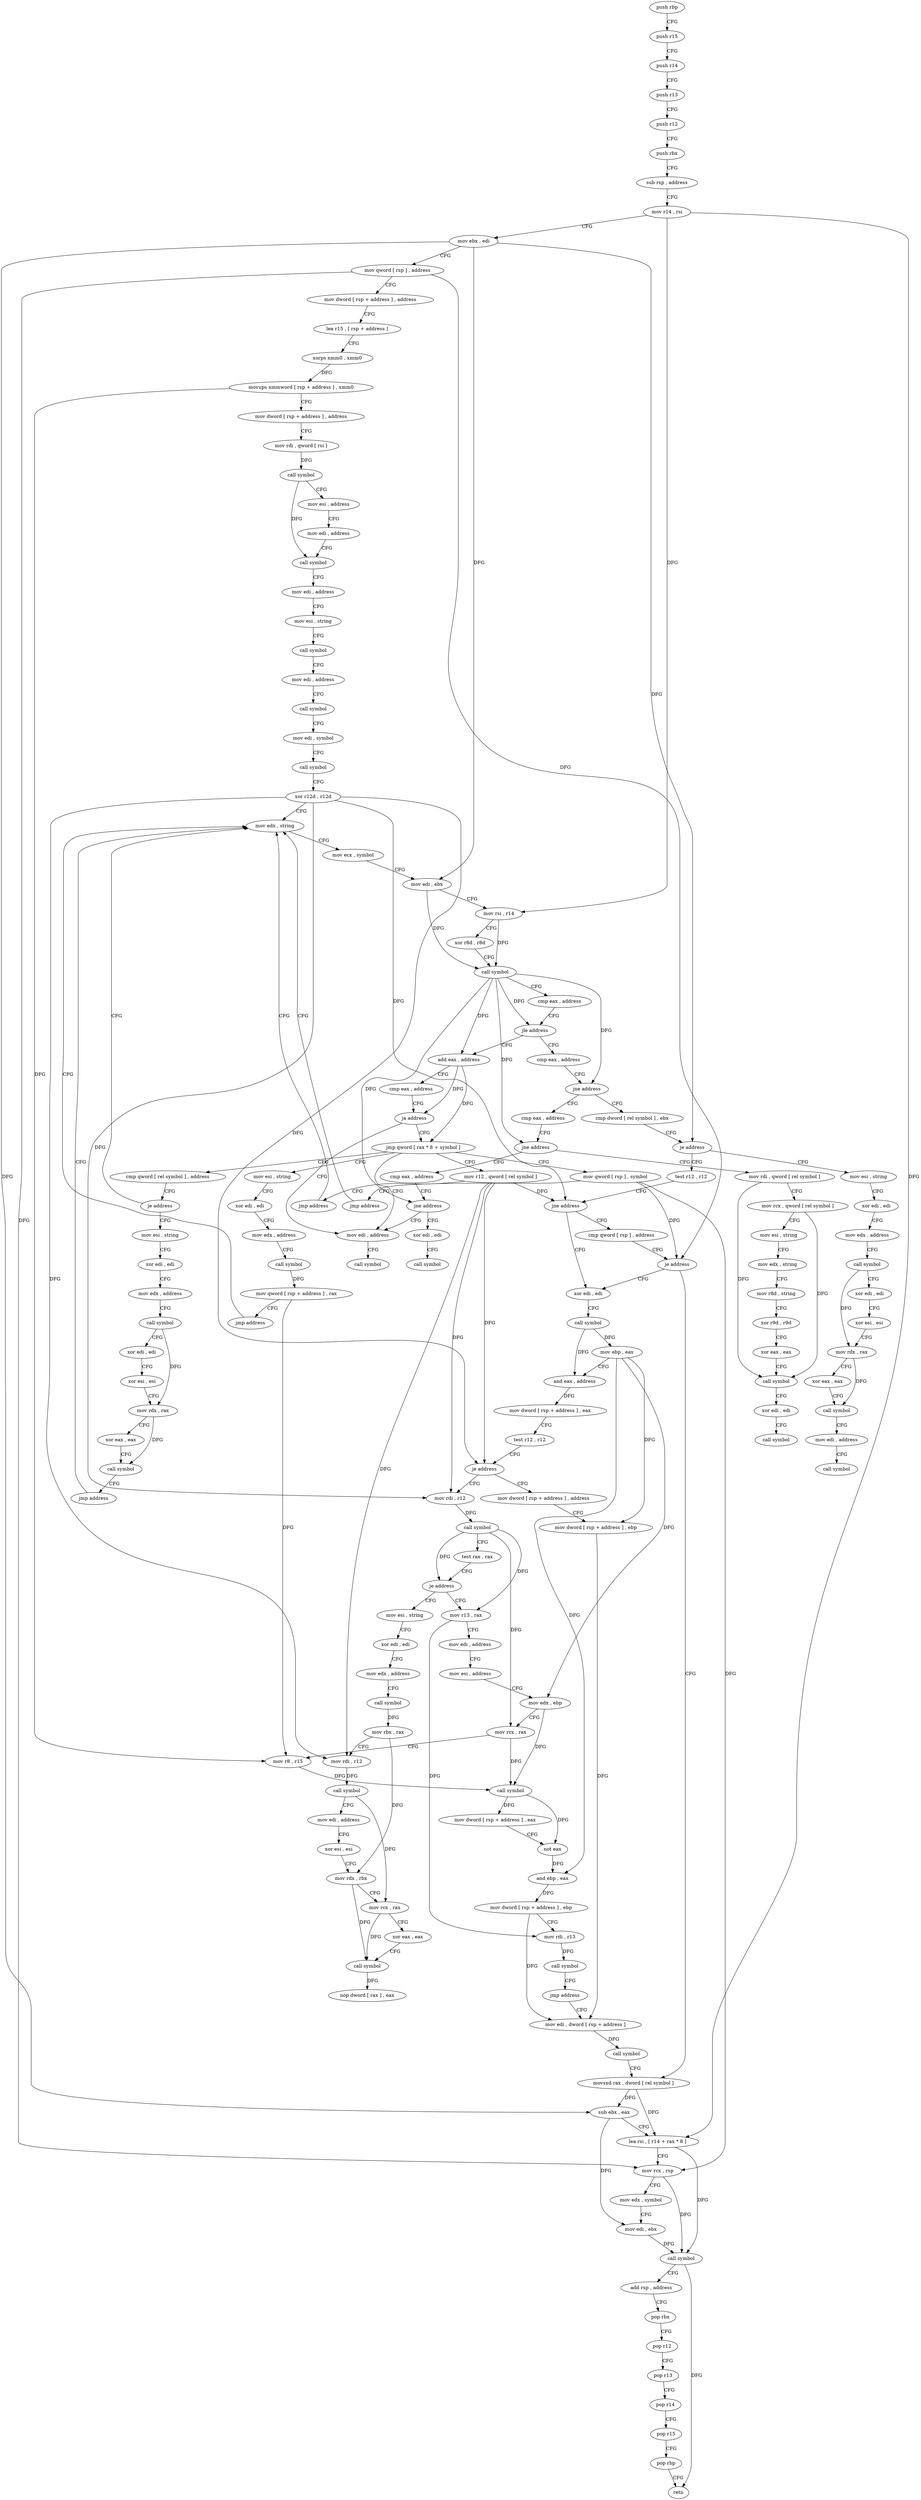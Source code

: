 digraph "func" {
"4201680" [label = "push rbp" ]
"4201681" [label = "push r15" ]
"4201683" [label = "push r14" ]
"4201685" [label = "push r13" ]
"4201687" [label = "push r12" ]
"4201689" [label = "push rbx" ]
"4201690" [label = "sub rsp , address" ]
"4201694" [label = "mov r14 , rsi" ]
"4201697" [label = "mov ebx , edi" ]
"4201699" [label = "mov qword [ rsp ] , address" ]
"4201707" [label = "mov dword [ rsp + address ] , address" ]
"4201715" [label = "lea r15 , [ rsp + address ]" ]
"4201720" [label = "xorps xmm0 , xmm0" ]
"4201723" [label = "movups xmmword [ rsp + address ] , xmm0" ]
"4201728" [label = "mov dword [ rsp + address ] , address" ]
"4201736" [label = "mov rdi , qword [ rsi ]" ]
"4201739" [label = "call symbol" ]
"4201744" [label = "mov esi , address" ]
"4201749" [label = "mov edi , address" ]
"4201754" [label = "call symbol" ]
"4201759" [label = "mov edi , address" ]
"4201764" [label = "mov esi , string" ]
"4201769" [label = "call symbol" ]
"4201774" [label = "mov edi , address" ]
"4201779" [label = "call symbol" ]
"4201784" [label = "mov edi , symbol" ]
"4201789" [label = "call symbol" ]
"4201794" [label = "xor r12d , r12d" ]
"4201797" [label = "mov edx , string" ]
"4201933" [label = "cmp eax , address" ]
"4201936" [label = "jne address" ]
"4202118" [label = "cmp eax , address" ]
"4201942" [label = "cmp dword [ rel symbol ] , ebx" ]
"4201825" [label = "add eax , address" ]
"4201828" [label = "cmp eax , address" ]
"4201831" [label = "ja address" ]
"4202186" [label = "mov edi , address" ]
"4201837" [label = "jmp qword [ rax * 8 + symbol ]" ]
"4202123" [label = "jne address" ]
"4202172" [label = "cmp eax , address" ]
"4202125" [label = "mov rdi , qword [ rel symbol ]" ]
"4201948" [label = "je address" ]
"4202196" [label = "mov esi , string" ]
"4201954" [label = "test r12 , r12" ]
"4202191" [label = "call symbol" ]
"4201844" [label = "cmp qword [ rel symbol ] , address" ]
"4201887" [label = "mov esi , string" ]
"4201911" [label = "mov r12 , qword [ rel symbol ]" ]
"4201920" [label = "mov qword [ rsp ] , symbol" ]
"4202177" [label = "jne address" ]
"4202179" [label = "xor edi , edi" ]
"4202132" [label = "mov rcx , qword [ rel symbol ]" ]
"4202139" [label = "mov esi , string" ]
"4202144" [label = "mov edx , string" ]
"4202149" [label = "mov r8d , string" ]
"4202155" [label = "xor r9d , r9d" ]
"4202158" [label = "xor eax , eax" ]
"4202160" [label = "call symbol" ]
"4202165" [label = "xor edi , edi" ]
"4202167" [label = "call symbol" ]
"4202201" [label = "xor edi , edi" ]
"4202203" [label = "mov edx , address" ]
"4202208" [label = "call symbol" ]
"4202213" [label = "xor edi , edi" ]
"4202215" [label = "xor esi , esi" ]
"4202217" [label = "mov rdx , rax" ]
"4202220" [label = "xor eax , eax" ]
"4202222" [label = "call symbol" ]
"4202227" [label = "mov edi , address" ]
"4202232" [label = "call symbol" ]
"4201957" [label = "jne address" ]
"4201966" [label = "xor edi , edi" ]
"4201959" [label = "cmp qword [ rsp ] , address" ]
"4201852" [label = "je address" ]
"4201854" [label = "mov esi , string" ]
"4201892" [label = "xor edi , edi" ]
"4201894" [label = "mov edx , address" ]
"4201899" [label = "call symbol" ]
"4201904" [label = "mov qword [ rsp + address ] , rax" ]
"4201909" [label = "jmp address" ]
"4201918" [label = "jmp address" ]
"4201928" [label = "jmp address" ]
"4202181" [label = "call symbol" ]
"4201968" [label = "call symbol" ]
"4201973" [label = "mov ebp , eax" ]
"4201975" [label = "and eax , address" ]
"4201980" [label = "mov dword [ rsp + address ] , eax" ]
"4201984" [label = "test r12 , r12" ]
"4201987" [label = "je address" ]
"4202054" [label = "mov dword [ rsp + address ] , address" ]
"4201989" [label = "mov rdi , r12" ]
"4201964" [label = "je address" ]
"4202075" [label = "movsxd rax , dword [ rel symbol ]" ]
"4201802" [label = "mov ecx , symbol" ]
"4201807" [label = "mov edi , ebx" ]
"4201809" [label = "mov rsi , r14" ]
"4201812" [label = "xor r8d , r8d" ]
"4201815" [label = "call symbol" ]
"4201820" [label = "cmp eax , address" ]
"4201823" [label = "jle address" ]
"4201859" [label = "xor edi , edi" ]
"4201861" [label = "mov edx , address" ]
"4201866" [label = "call symbol" ]
"4201871" [label = "xor edi , edi" ]
"4201873" [label = "xor esi , esi" ]
"4201875" [label = "mov rdx , rax" ]
"4201878" [label = "xor eax , eax" ]
"4201880" [label = "call symbol" ]
"4201885" [label = "jmp address" ]
"4202062" [label = "mov dword [ rsp + address ] , ebp" ]
"4202066" [label = "mov edi , dword [ rsp + address ]" ]
"4201992" [label = "call symbol" ]
"4201997" [label = "test rax , rax" ]
"4202000" [label = "je address" ]
"4202237" [label = "mov esi , string" ]
"4202006" [label = "mov r13 , rax" ]
"4202082" [label = "sub ebx , eax" ]
"4202084" [label = "lea rsi , [ r14 + rax * 8 ]" ]
"4202088" [label = "mov rcx , rsp" ]
"4202091" [label = "mov edx , symbol" ]
"4202096" [label = "mov edi , ebx" ]
"4202098" [label = "call symbol" ]
"4202103" [label = "add rsp , address" ]
"4202107" [label = "pop rbx" ]
"4202108" [label = "pop r12" ]
"4202110" [label = "pop r13" ]
"4202112" [label = "pop r14" ]
"4202114" [label = "pop r15" ]
"4202116" [label = "pop rbp" ]
"4202117" [label = "retn" ]
"4202242" [label = "xor edi , edi" ]
"4202244" [label = "mov edx , address" ]
"4202249" [label = "call symbol" ]
"4202254" [label = "mov rbx , rax" ]
"4202257" [label = "mov rdi , r12" ]
"4202260" [label = "call symbol" ]
"4202265" [label = "mov edi , address" ]
"4202270" [label = "xor esi , esi" ]
"4202272" [label = "mov rdx , rbx" ]
"4202275" [label = "mov rcx , rax" ]
"4202278" [label = "xor eax , eax" ]
"4202280" [label = "call symbol" ]
"4202285" [label = "nop dword [ rax ] , eax" ]
"4202009" [label = "mov edi , address" ]
"4202014" [label = "mov esi , address" ]
"4202019" [label = "mov edx , ebp" ]
"4202021" [label = "mov rcx , rax" ]
"4202024" [label = "mov r8 , r15" ]
"4202027" [label = "call symbol" ]
"4202032" [label = "mov dword [ rsp + address ] , eax" ]
"4202036" [label = "not eax" ]
"4202038" [label = "and ebp , eax" ]
"4202040" [label = "mov dword [ rsp + address ] , ebp" ]
"4202044" [label = "mov rdi , r13" ]
"4202047" [label = "call symbol" ]
"4202052" [label = "jmp address" ]
"4202070" [label = "call symbol" ]
"4201680" -> "4201681" [ label = "CFG" ]
"4201681" -> "4201683" [ label = "CFG" ]
"4201683" -> "4201685" [ label = "CFG" ]
"4201685" -> "4201687" [ label = "CFG" ]
"4201687" -> "4201689" [ label = "CFG" ]
"4201689" -> "4201690" [ label = "CFG" ]
"4201690" -> "4201694" [ label = "CFG" ]
"4201694" -> "4201697" [ label = "CFG" ]
"4201694" -> "4201809" [ label = "DFG" ]
"4201694" -> "4202084" [ label = "DFG" ]
"4201697" -> "4201699" [ label = "CFG" ]
"4201697" -> "4201807" [ label = "DFG" ]
"4201697" -> "4201948" [ label = "DFG" ]
"4201697" -> "4202082" [ label = "DFG" ]
"4201699" -> "4201707" [ label = "CFG" ]
"4201699" -> "4201964" [ label = "DFG" ]
"4201699" -> "4202088" [ label = "DFG" ]
"4201707" -> "4201715" [ label = "CFG" ]
"4201715" -> "4201720" [ label = "CFG" ]
"4201720" -> "4201723" [ label = "DFG" ]
"4201723" -> "4201728" [ label = "CFG" ]
"4201723" -> "4202024" [ label = "DFG" ]
"4201728" -> "4201736" [ label = "CFG" ]
"4201736" -> "4201739" [ label = "DFG" ]
"4201739" -> "4201744" [ label = "CFG" ]
"4201739" -> "4201754" [ label = "DFG" ]
"4201744" -> "4201749" [ label = "CFG" ]
"4201749" -> "4201754" [ label = "CFG" ]
"4201754" -> "4201759" [ label = "CFG" ]
"4201759" -> "4201764" [ label = "CFG" ]
"4201764" -> "4201769" [ label = "CFG" ]
"4201769" -> "4201774" [ label = "CFG" ]
"4201774" -> "4201779" [ label = "CFG" ]
"4201779" -> "4201784" [ label = "CFG" ]
"4201784" -> "4201789" [ label = "CFG" ]
"4201789" -> "4201794" [ label = "CFG" ]
"4201794" -> "4201797" [ label = "CFG" ]
"4201794" -> "4201957" [ label = "DFG" ]
"4201794" -> "4201987" [ label = "DFG" ]
"4201794" -> "4201989" [ label = "DFG" ]
"4201794" -> "4202257" [ label = "DFG" ]
"4201797" -> "4201802" [ label = "CFG" ]
"4201933" -> "4201936" [ label = "CFG" ]
"4201936" -> "4202118" [ label = "CFG" ]
"4201936" -> "4201942" [ label = "CFG" ]
"4202118" -> "4202123" [ label = "CFG" ]
"4201942" -> "4201948" [ label = "CFG" ]
"4201825" -> "4201828" [ label = "CFG" ]
"4201825" -> "4201831" [ label = "DFG" ]
"4201825" -> "4201837" [ label = "DFG" ]
"4201828" -> "4201831" [ label = "CFG" ]
"4201831" -> "4202186" [ label = "CFG" ]
"4201831" -> "4201837" [ label = "CFG" ]
"4202186" -> "4202191" [ label = "CFG" ]
"4201837" -> "4201844" [ label = "CFG" ]
"4201837" -> "4201887" [ label = "CFG" ]
"4201837" -> "4201911" [ label = "CFG" ]
"4201837" -> "4201920" [ label = "CFG" ]
"4201837" -> "4202186" [ label = "CFG" ]
"4202123" -> "4202172" [ label = "CFG" ]
"4202123" -> "4202125" [ label = "CFG" ]
"4202172" -> "4202177" [ label = "CFG" ]
"4202125" -> "4202132" [ label = "CFG" ]
"4202125" -> "4202160" [ label = "DFG" ]
"4201948" -> "4202196" [ label = "CFG" ]
"4201948" -> "4201954" [ label = "CFG" ]
"4202196" -> "4202201" [ label = "CFG" ]
"4201954" -> "4201957" [ label = "CFG" ]
"4201844" -> "4201852" [ label = "CFG" ]
"4201887" -> "4201892" [ label = "CFG" ]
"4201911" -> "4201918" [ label = "CFG" ]
"4201911" -> "4201957" [ label = "DFG" ]
"4201911" -> "4201987" [ label = "DFG" ]
"4201911" -> "4201989" [ label = "DFG" ]
"4201911" -> "4202257" [ label = "DFG" ]
"4201920" -> "4201928" [ label = "CFG" ]
"4201920" -> "4201964" [ label = "DFG" ]
"4201920" -> "4202088" [ label = "DFG" ]
"4202177" -> "4202186" [ label = "CFG" ]
"4202177" -> "4202179" [ label = "CFG" ]
"4202179" -> "4202181" [ label = "CFG" ]
"4202132" -> "4202139" [ label = "CFG" ]
"4202132" -> "4202160" [ label = "DFG" ]
"4202139" -> "4202144" [ label = "CFG" ]
"4202144" -> "4202149" [ label = "CFG" ]
"4202149" -> "4202155" [ label = "CFG" ]
"4202155" -> "4202158" [ label = "CFG" ]
"4202158" -> "4202160" [ label = "CFG" ]
"4202160" -> "4202165" [ label = "CFG" ]
"4202165" -> "4202167" [ label = "CFG" ]
"4202201" -> "4202203" [ label = "CFG" ]
"4202203" -> "4202208" [ label = "CFG" ]
"4202208" -> "4202213" [ label = "CFG" ]
"4202208" -> "4202217" [ label = "DFG" ]
"4202213" -> "4202215" [ label = "CFG" ]
"4202215" -> "4202217" [ label = "CFG" ]
"4202217" -> "4202220" [ label = "CFG" ]
"4202217" -> "4202222" [ label = "DFG" ]
"4202220" -> "4202222" [ label = "CFG" ]
"4202222" -> "4202227" [ label = "CFG" ]
"4202227" -> "4202232" [ label = "CFG" ]
"4201957" -> "4201966" [ label = "CFG" ]
"4201957" -> "4201959" [ label = "CFG" ]
"4201966" -> "4201968" [ label = "CFG" ]
"4201959" -> "4201964" [ label = "CFG" ]
"4201852" -> "4201797" [ label = "CFG" ]
"4201852" -> "4201854" [ label = "CFG" ]
"4201854" -> "4201859" [ label = "CFG" ]
"4201892" -> "4201894" [ label = "CFG" ]
"4201894" -> "4201899" [ label = "CFG" ]
"4201899" -> "4201904" [ label = "DFG" ]
"4201904" -> "4201909" [ label = "CFG" ]
"4201904" -> "4202024" [ label = "DFG" ]
"4201909" -> "4201797" [ label = "CFG" ]
"4201918" -> "4201797" [ label = "CFG" ]
"4201928" -> "4201797" [ label = "CFG" ]
"4201968" -> "4201973" [ label = "DFG" ]
"4201968" -> "4201975" [ label = "DFG" ]
"4201973" -> "4201975" [ label = "CFG" ]
"4201973" -> "4202062" [ label = "DFG" ]
"4201973" -> "4202019" [ label = "DFG" ]
"4201973" -> "4202038" [ label = "DFG" ]
"4201975" -> "4201980" [ label = "DFG" ]
"4201980" -> "4201984" [ label = "CFG" ]
"4201984" -> "4201987" [ label = "CFG" ]
"4201987" -> "4202054" [ label = "CFG" ]
"4201987" -> "4201989" [ label = "CFG" ]
"4202054" -> "4202062" [ label = "CFG" ]
"4201989" -> "4201992" [ label = "DFG" ]
"4201964" -> "4202075" [ label = "CFG" ]
"4201964" -> "4201966" [ label = "CFG" ]
"4202075" -> "4202082" [ label = "DFG" ]
"4202075" -> "4202084" [ label = "DFG" ]
"4201802" -> "4201807" [ label = "CFG" ]
"4201807" -> "4201809" [ label = "CFG" ]
"4201807" -> "4201815" [ label = "DFG" ]
"4201809" -> "4201812" [ label = "CFG" ]
"4201809" -> "4201815" [ label = "DFG" ]
"4201812" -> "4201815" [ label = "CFG" ]
"4201815" -> "4201820" [ label = "CFG" ]
"4201815" -> "4201823" [ label = "DFG" ]
"4201815" -> "4201936" [ label = "DFG" ]
"4201815" -> "4201825" [ label = "DFG" ]
"4201815" -> "4202123" [ label = "DFG" ]
"4201815" -> "4202177" [ label = "DFG" ]
"4201820" -> "4201823" [ label = "CFG" ]
"4201823" -> "4201933" [ label = "CFG" ]
"4201823" -> "4201825" [ label = "CFG" ]
"4201859" -> "4201861" [ label = "CFG" ]
"4201861" -> "4201866" [ label = "CFG" ]
"4201866" -> "4201871" [ label = "CFG" ]
"4201866" -> "4201875" [ label = "DFG" ]
"4201871" -> "4201873" [ label = "CFG" ]
"4201873" -> "4201875" [ label = "CFG" ]
"4201875" -> "4201878" [ label = "CFG" ]
"4201875" -> "4201880" [ label = "DFG" ]
"4201878" -> "4201880" [ label = "CFG" ]
"4201880" -> "4201885" [ label = "CFG" ]
"4201885" -> "4201797" [ label = "CFG" ]
"4202062" -> "4202066" [ label = "DFG" ]
"4202066" -> "4202070" [ label = "DFG" ]
"4201992" -> "4201997" [ label = "CFG" ]
"4201992" -> "4202000" [ label = "DFG" ]
"4201992" -> "4202006" [ label = "DFG" ]
"4201992" -> "4202021" [ label = "DFG" ]
"4201997" -> "4202000" [ label = "CFG" ]
"4202000" -> "4202237" [ label = "CFG" ]
"4202000" -> "4202006" [ label = "CFG" ]
"4202237" -> "4202242" [ label = "CFG" ]
"4202006" -> "4202009" [ label = "CFG" ]
"4202006" -> "4202044" [ label = "DFG" ]
"4202082" -> "4202084" [ label = "CFG" ]
"4202082" -> "4202096" [ label = "DFG" ]
"4202084" -> "4202088" [ label = "CFG" ]
"4202084" -> "4202098" [ label = "DFG" ]
"4202088" -> "4202091" [ label = "CFG" ]
"4202088" -> "4202098" [ label = "DFG" ]
"4202091" -> "4202096" [ label = "CFG" ]
"4202096" -> "4202098" [ label = "DFG" ]
"4202098" -> "4202103" [ label = "CFG" ]
"4202098" -> "4202117" [ label = "DFG" ]
"4202103" -> "4202107" [ label = "CFG" ]
"4202107" -> "4202108" [ label = "CFG" ]
"4202108" -> "4202110" [ label = "CFG" ]
"4202110" -> "4202112" [ label = "CFG" ]
"4202112" -> "4202114" [ label = "CFG" ]
"4202114" -> "4202116" [ label = "CFG" ]
"4202116" -> "4202117" [ label = "CFG" ]
"4202242" -> "4202244" [ label = "CFG" ]
"4202244" -> "4202249" [ label = "CFG" ]
"4202249" -> "4202254" [ label = "DFG" ]
"4202254" -> "4202257" [ label = "CFG" ]
"4202254" -> "4202272" [ label = "DFG" ]
"4202257" -> "4202260" [ label = "DFG" ]
"4202260" -> "4202265" [ label = "CFG" ]
"4202260" -> "4202275" [ label = "DFG" ]
"4202265" -> "4202270" [ label = "CFG" ]
"4202270" -> "4202272" [ label = "CFG" ]
"4202272" -> "4202275" [ label = "CFG" ]
"4202272" -> "4202280" [ label = "DFG" ]
"4202275" -> "4202278" [ label = "CFG" ]
"4202275" -> "4202280" [ label = "DFG" ]
"4202278" -> "4202280" [ label = "CFG" ]
"4202280" -> "4202285" [ label = "DFG" ]
"4202009" -> "4202014" [ label = "CFG" ]
"4202014" -> "4202019" [ label = "CFG" ]
"4202019" -> "4202021" [ label = "CFG" ]
"4202019" -> "4202027" [ label = "DFG" ]
"4202021" -> "4202024" [ label = "CFG" ]
"4202021" -> "4202027" [ label = "DFG" ]
"4202024" -> "4202027" [ label = "DFG" ]
"4202027" -> "4202032" [ label = "DFG" ]
"4202027" -> "4202036" [ label = "DFG" ]
"4202032" -> "4202036" [ label = "CFG" ]
"4202036" -> "4202038" [ label = "DFG" ]
"4202038" -> "4202040" [ label = "DFG" ]
"4202040" -> "4202044" [ label = "CFG" ]
"4202040" -> "4202066" [ label = "DFG" ]
"4202044" -> "4202047" [ label = "DFG" ]
"4202047" -> "4202052" [ label = "CFG" ]
"4202052" -> "4202066" [ label = "CFG" ]
"4202070" -> "4202075" [ label = "CFG" ]
}
